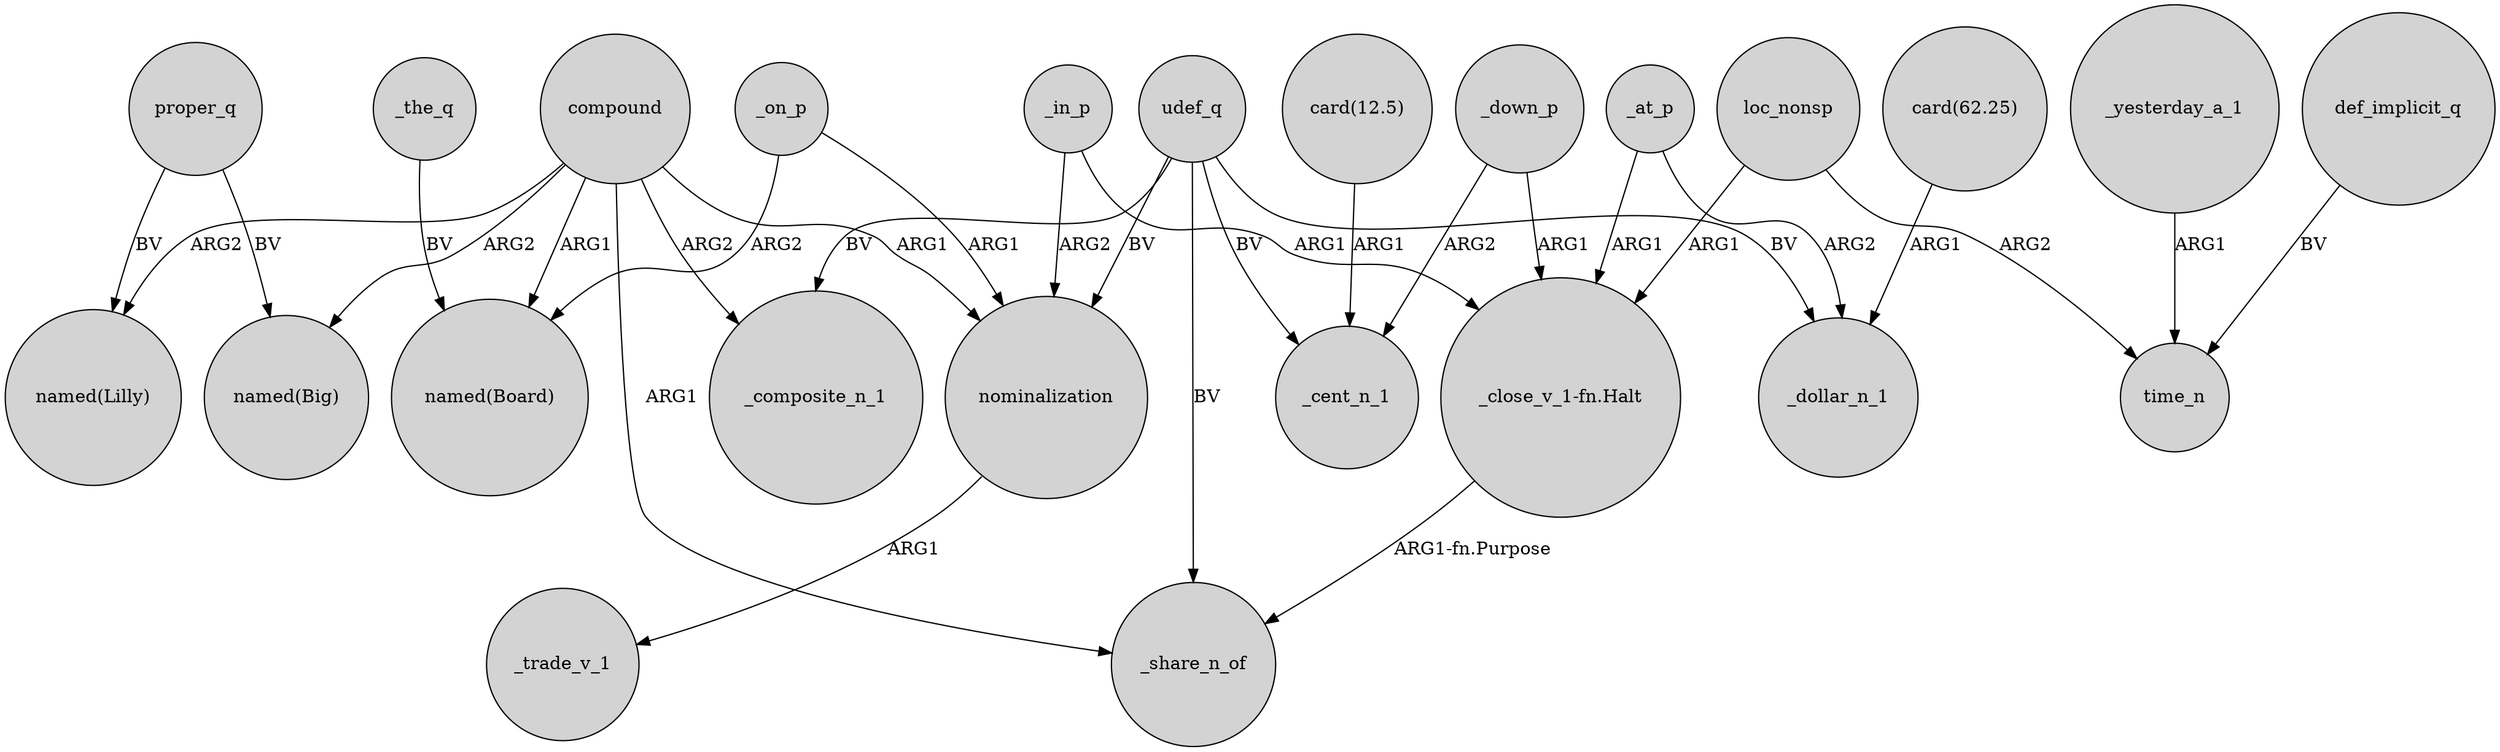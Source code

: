 digraph {
	node [shape=circle style=filled]
	compound -> "named(Lilly)" [label=ARG2]
	_on_p -> nominalization [label=ARG1]
	_the_q -> "named(Board)" [label=BV]
	_in_p -> "_close_v_1-fn.Halt" [label=ARG1]
	_down_p -> "_close_v_1-fn.Halt" [label=ARG1]
	compound -> _share_n_of [label=ARG1]
	_down_p -> _cent_n_1 [label=ARG2]
	compound -> "named(Big)" [label=ARG2]
	udef_q -> nominalization [label=BV]
	_yesterday_a_1 -> time_n [label=ARG1]
	loc_nonsp -> "_close_v_1-fn.Halt" [label=ARG1]
	udef_q -> _cent_n_1 [label=BV]
	_on_p -> "named(Board)" [label=ARG2]
	proper_q -> "named(Lilly)" [label=BV]
	"card(12.5)" -> _cent_n_1 [label=ARG1]
	compound -> nominalization [label=ARG1]
	_at_p -> _dollar_n_1 [label=ARG2]
	udef_q -> _share_n_of [label=BV]
	_at_p -> "_close_v_1-fn.Halt" [label=ARG1]
	udef_q -> _dollar_n_1 [label=BV]
	"card(62.25)" -> _dollar_n_1 [label=ARG1]
	proper_q -> "named(Big)" [label=BV]
	udef_q -> _composite_n_1 [label=BV]
	loc_nonsp -> time_n [label=ARG2]
	compound -> "named(Board)" [label=ARG1]
	_in_p -> nominalization [label=ARG2]
	compound -> _composite_n_1 [label=ARG2]
	"_close_v_1-fn.Halt" -> _share_n_of [label="ARG1-fn.Purpose"]
	def_implicit_q -> time_n [label=BV]
	nominalization -> _trade_v_1 [label=ARG1]
}
